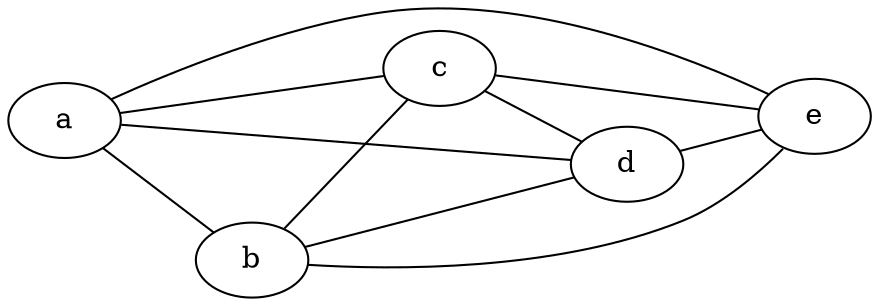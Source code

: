 graph xxh{
    rankdir = LR
    a--b;
    a--c;
    a--d;
    a--e;
    b--c;
    b--d;
    b--e;
    c--d;
    c--e;
    d--e;
}